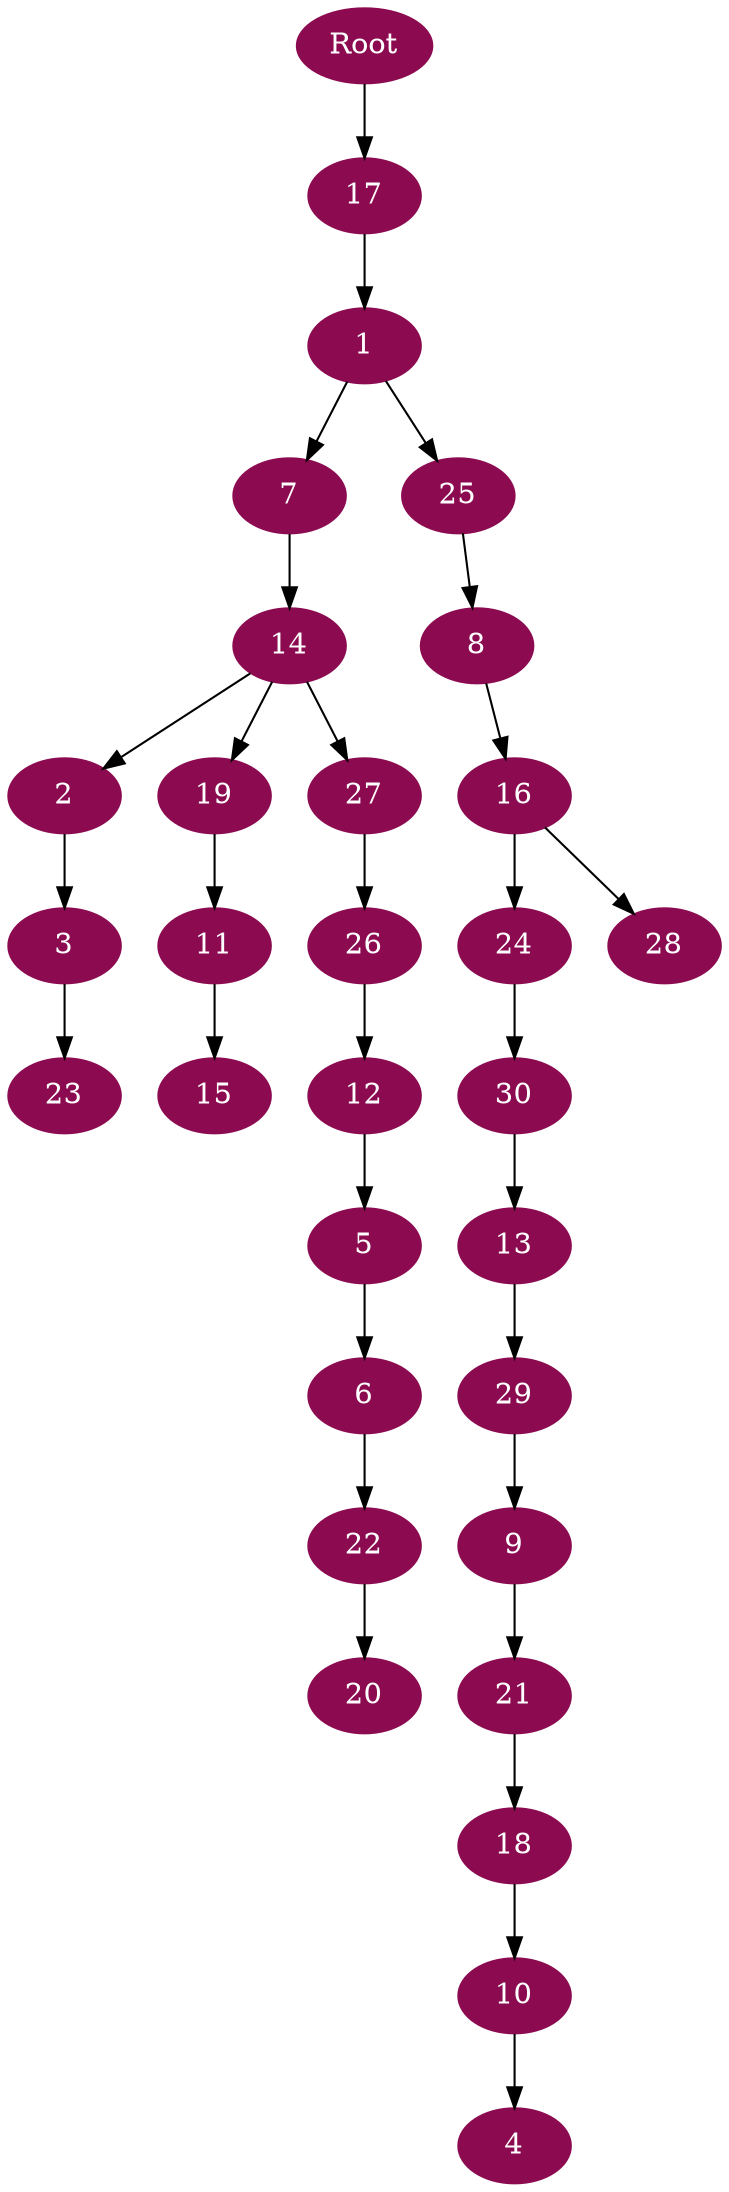 digraph G {
node [color=deeppink4, style=filled, fontcolor=white];
17 -> 1;
14 -> 2;
2 -> 3;
10 -> 4;
12 -> 5;
5 -> 6;
1 -> 7;
25 -> 8;
29 -> 9;
18 -> 10;
19 -> 11;
26 -> 12;
30 -> 13;
7 -> 14;
11 -> 15;
8 -> 16;
Root -> 17;
21 -> 18;
14 -> 19;
22 -> 20;
9 -> 21;
6 -> 22;
3 -> 23;
16 -> 24;
1 -> 25;
27 -> 26;
14 -> 27;
16 -> 28;
13 -> 29;
24 -> 30;
}
